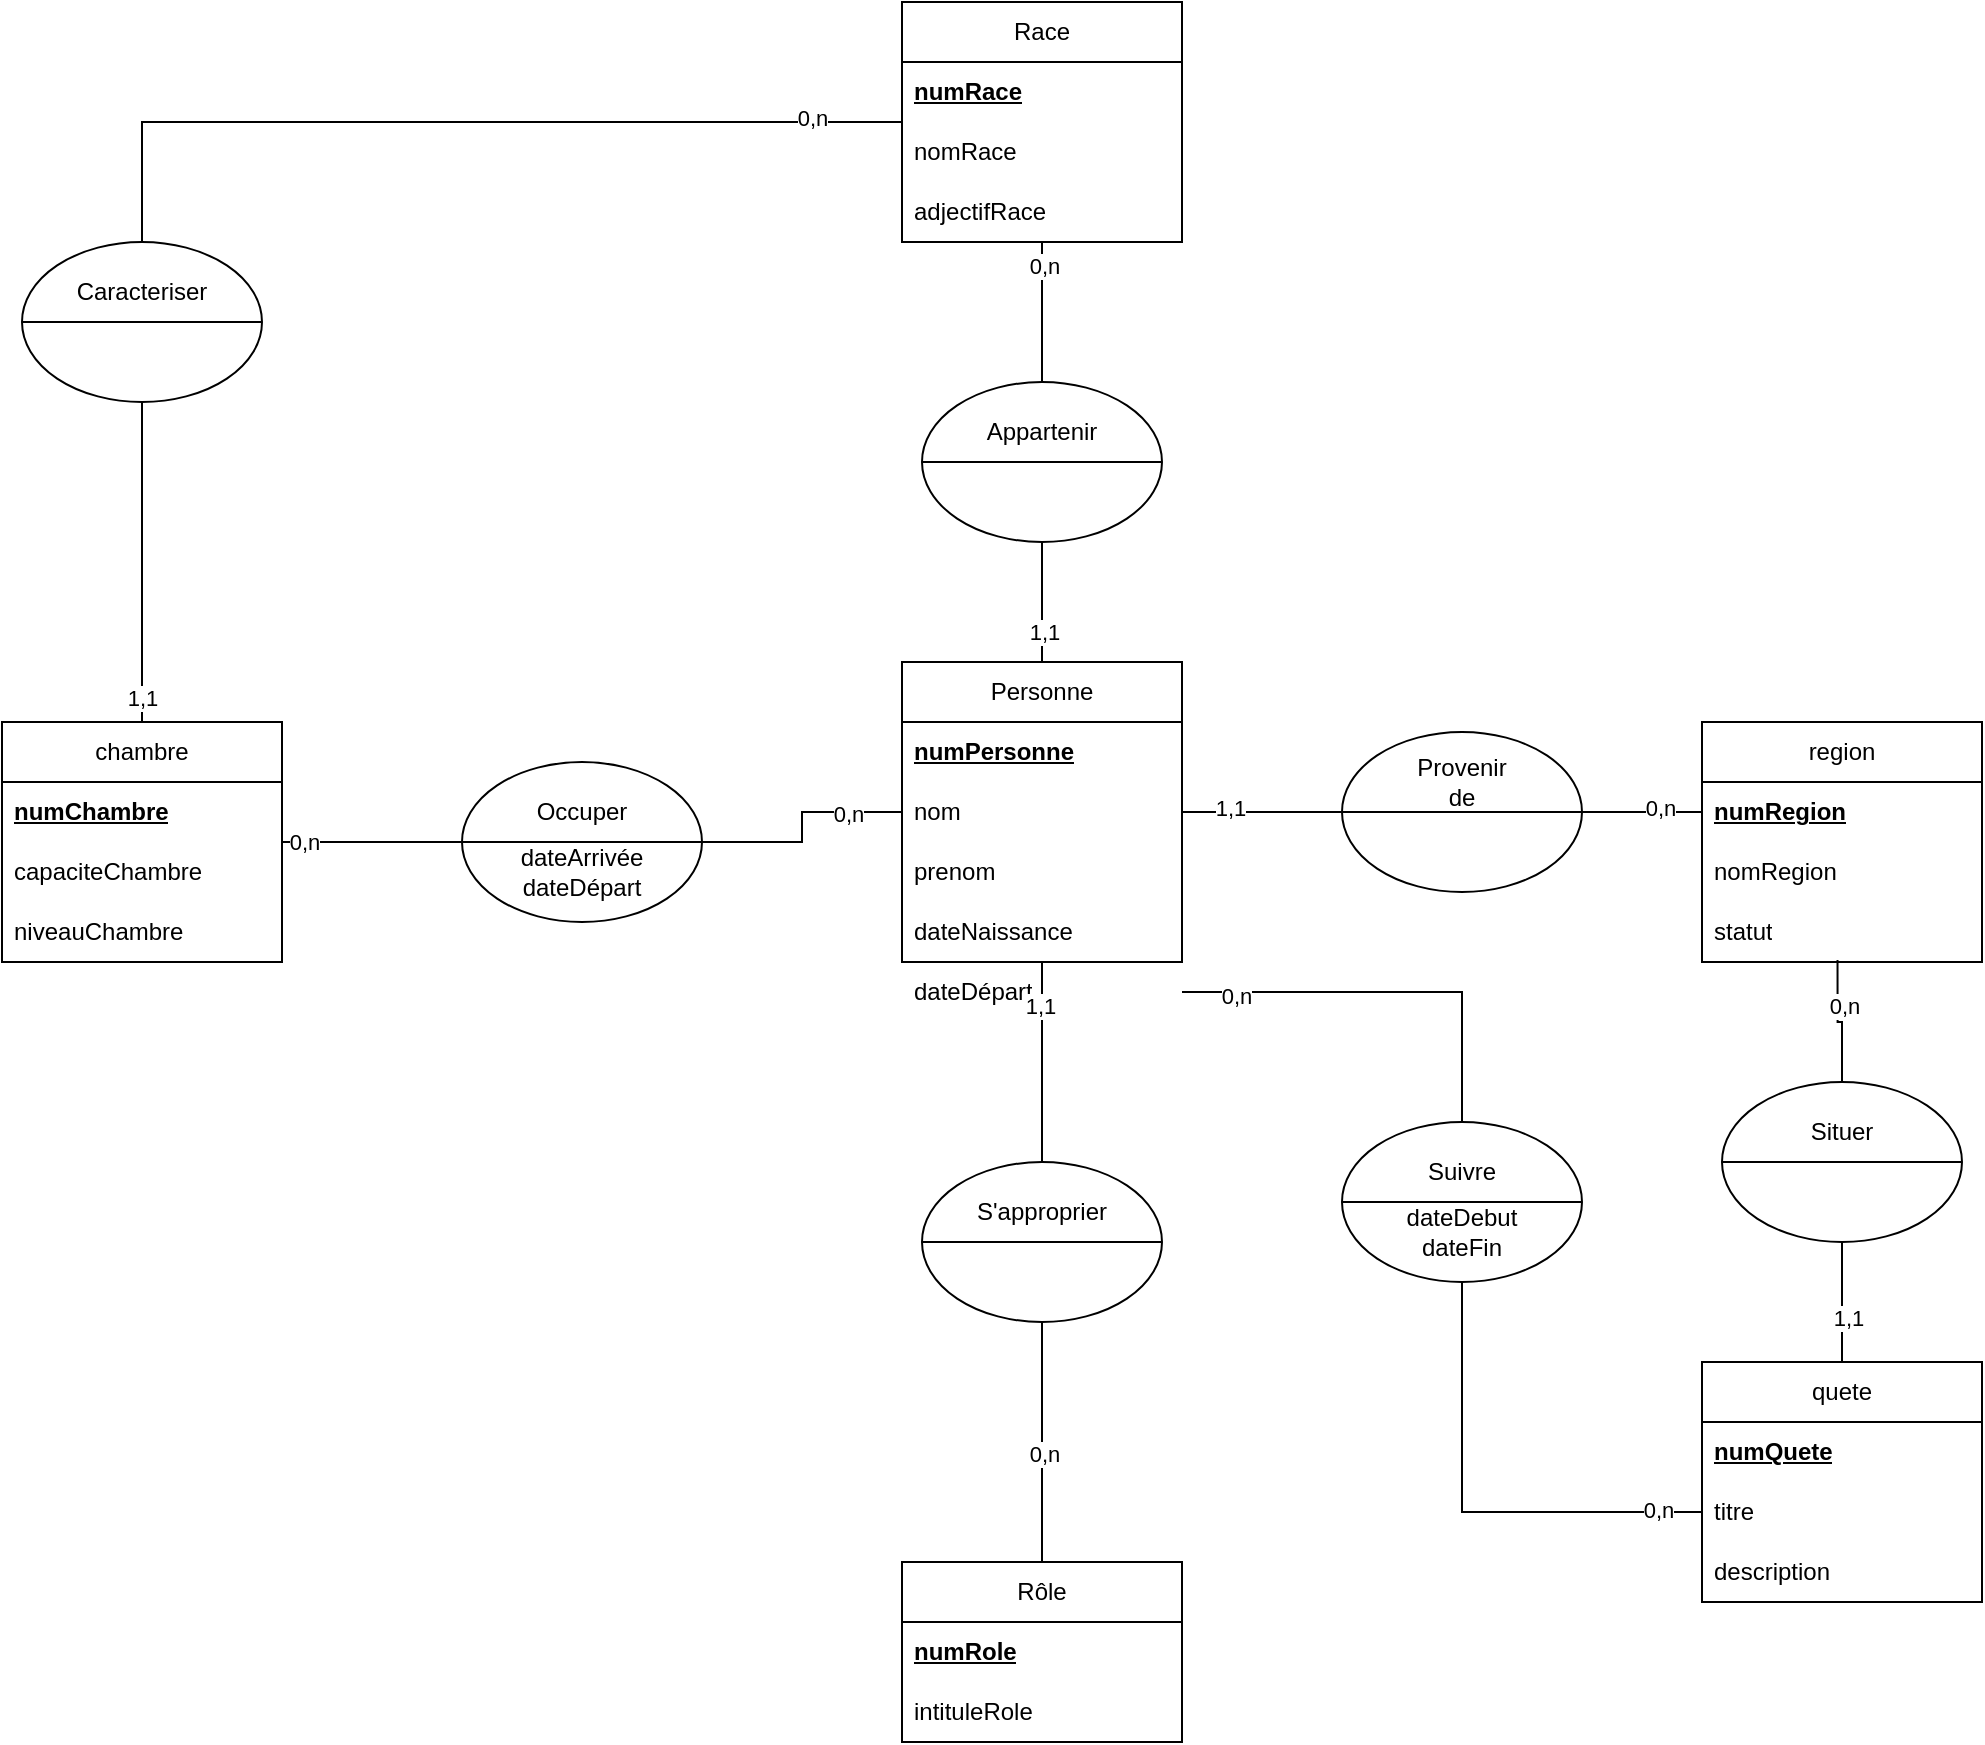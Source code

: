 <mxfile version="26.1.0" pages="3">
  <diagram name="mcd" id="wNU0qZE0bE9ik8-UCqLg">
    <mxGraphModel grid="1" page="1" gridSize="10" guides="1" tooltips="1" connect="1" arrows="1" fold="1" pageScale="1" pageWidth="827" pageHeight="1169" math="0" shadow="0">
      <root>
        <mxCell id="0" />
        <mxCell id="1" parent="0" />
        <mxCell id="hkcijSplub_JhFwVp_Vs-40" style="edgeStyle=orthogonalEdgeStyle;rounded=0;orthogonalLoop=1;jettySize=auto;html=1;entryX=0.5;entryY=1;entryDx=0;entryDy=0;endArrow=none;startFill=0;" edge="1" parent="1" source="EHzEprJOdTHraJfC3XaI-2" target="hkcijSplub_JhFwVp_Vs-35">
          <mxGeometry relative="1" as="geometry" />
        </mxCell>
        <mxCell id="hkcijSplub_JhFwVp_Vs-42" value="1,1" style="edgeLabel;html=1;align=center;verticalAlign=middle;resizable=0;points=[];" vertex="1" connectable="0" parent="hkcijSplub_JhFwVp_Vs-40">
          <mxGeometry x="-0.497" y="-1" relative="1" as="geometry">
            <mxPoint as="offset" />
          </mxGeometry>
        </mxCell>
        <mxCell id="EHzEprJOdTHraJfC3XaI-2" value="Personne" style="swimlane;fontStyle=0;childLayout=stackLayout;horizontal=1;startSize=30;horizontalStack=0;resizeParent=1;resizeParentMax=0;resizeLast=0;collapsible=1;marginBottom=0;whiteSpace=wrap;html=1;" vertex="1" parent="1">
          <mxGeometry x="160" y="250" width="140" height="150" as="geometry" />
        </mxCell>
        <mxCell id="EHzEprJOdTHraJfC3XaI-4" value="&lt;b&gt;&lt;u&gt;numPersonne&lt;/u&gt;&lt;/b&gt;" style="text;strokeColor=none;fillColor=none;align=left;verticalAlign=middle;spacingLeft=4;spacingRight=4;overflow=hidden;points=[[0,0.5],[1,0.5]];portConstraint=eastwest;rotatable=0;whiteSpace=wrap;html=1;" vertex="1" parent="EHzEprJOdTHraJfC3XaI-2">
          <mxGeometry y="30" width="140" height="30" as="geometry" />
        </mxCell>
        <mxCell id="EHzEprJOdTHraJfC3XaI-3" value="nom" style="text;strokeColor=none;fillColor=none;align=left;verticalAlign=middle;spacingLeft=4;spacingRight=4;overflow=hidden;points=[[0,0.5],[1,0.5]];portConstraint=eastwest;rotatable=0;whiteSpace=wrap;html=1;" vertex="1" parent="EHzEprJOdTHraJfC3XaI-2">
          <mxGeometry y="60" width="140" height="30" as="geometry" />
        </mxCell>
        <mxCell id="hkcijSplub_JhFwVp_Vs-2" value="prenom" style="text;strokeColor=none;fillColor=none;align=left;verticalAlign=middle;spacingLeft=4;spacingRight=4;overflow=hidden;points=[[0,0.5],[1,0.5]];portConstraint=eastwest;rotatable=0;whiteSpace=wrap;html=1;" vertex="1" parent="EHzEprJOdTHraJfC3XaI-2">
          <mxGeometry y="90" width="140" height="30" as="geometry" />
        </mxCell>
        <mxCell id="hkcijSplub_JhFwVp_Vs-4" value="dateNaissance" style="text;strokeColor=none;fillColor=none;align=left;verticalAlign=middle;spacingLeft=4;spacingRight=4;overflow=hidden;points=[[0,0.5],[1,0.5]];portConstraint=eastwest;rotatable=0;whiteSpace=wrap;html=1;" vertex="1" parent="EHzEprJOdTHraJfC3XaI-2">
          <mxGeometry y="120" width="140" height="30" as="geometry" />
        </mxCell>
        <mxCell id="hkcijSplub_JhFwVp_Vs-3" value="dateDépart" style="text;strokeColor=none;fillColor=none;align=left;verticalAlign=middle;spacingLeft=4;spacingRight=4;overflow=hidden;points=[[0,0.5],[1,0.5]];portConstraint=eastwest;rotatable=0;whiteSpace=wrap;html=1;" vertex="1" parent="EHzEprJOdTHraJfC3XaI-2">
          <mxGeometry y="150" width="140" height="30" as="geometry" />
        </mxCell>
        <mxCell id="EHzEprJOdTHraJfC3XaI-7" value="chambre" style="swimlane;fontStyle=0;childLayout=stackLayout;horizontal=1;startSize=30;horizontalStack=0;resizeParent=1;resizeParentMax=0;resizeLast=0;collapsible=1;marginBottom=0;whiteSpace=wrap;html=1;" vertex="1" parent="1">
          <mxGeometry x="-290" y="280" width="140" height="120" as="geometry" />
        </mxCell>
        <mxCell id="EHzEprJOdTHraJfC3XaI-8" value="&lt;u&gt;&lt;b&gt;numChambre&lt;/b&gt;&lt;/u&gt;" style="text;strokeColor=none;fillColor=none;align=left;verticalAlign=middle;spacingLeft=4;spacingRight=4;overflow=hidden;points=[[0,0.5],[1,0.5]];portConstraint=eastwest;rotatable=0;whiteSpace=wrap;html=1;" vertex="1" parent="EHzEprJOdTHraJfC3XaI-7">
          <mxGeometry y="30" width="140" height="30" as="geometry" />
        </mxCell>
        <mxCell id="EHzEprJOdTHraJfC3XaI-10" value="capaciteChambre" style="text;strokeColor=none;fillColor=none;align=left;verticalAlign=middle;spacingLeft=4;spacingRight=4;overflow=hidden;points=[[0,0.5],[1,0.5]];portConstraint=eastwest;rotatable=0;whiteSpace=wrap;html=1;fontStyle=0" vertex="1" parent="EHzEprJOdTHraJfC3XaI-7">
          <mxGeometry y="60" width="140" height="30" as="geometry" />
        </mxCell>
        <mxCell id="hkcijSplub_JhFwVp_Vs-20" value="niveauChambre" style="text;strokeColor=none;fillColor=none;align=left;verticalAlign=middle;spacingLeft=4;spacingRight=4;overflow=hidden;points=[[0,0.5],[1,0.5]];portConstraint=eastwest;rotatable=0;whiteSpace=wrap;html=1;fontStyle=0" vertex="1" parent="EHzEprJOdTHraJfC3XaI-7">
          <mxGeometry y="90" width="140" height="30" as="geometry" />
        </mxCell>
        <mxCell id="EHzEprJOdTHraJfC3XaI-49" style="edgeStyle=orthogonalEdgeStyle;rounded=0;orthogonalLoop=1;jettySize=auto;html=1;entryX=0.5;entryY=1;entryDx=0;entryDy=0;endArrow=none;startFill=0;" edge="1" parent="1" source="EHzEprJOdTHraJfC3XaI-11" target="EHzEprJOdTHraJfC3XaI-46">
          <mxGeometry relative="1" as="geometry" />
        </mxCell>
        <mxCell id="EHzEprJOdTHraJfC3XaI-53" value="1,1" style="edgeLabel;html=1;align=center;verticalAlign=middle;resizable=0;points=[];" connectable="0" vertex="1" parent="EHzEprJOdTHraJfC3XaI-49">
          <mxGeometry x="-0.275" y="-3" relative="1" as="geometry">
            <mxPoint as="offset" />
          </mxGeometry>
        </mxCell>
        <mxCell id="EHzEprJOdTHraJfC3XaI-11" value="quete" style="swimlane;fontStyle=0;childLayout=stackLayout;horizontal=1;startSize=30;horizontalStack=0;resizeParent=1;resizeParentMax=0;resizeLast=0;collapsible=1;marginBottom=0;whiteSpace=wrap;html=1;" vertex="1" parent="1">
          <mxGeometry x="560" y="600" width="140" height="120" as="geometry" />
        </mxCell>
        <mxCell id="EHzEprJOdTHraJfC3XaI-12" value="&lt;b&gt;&lt;u&gt;numQuete&lt;/u&gt;&lt;/b&gt;" style="text;strokeColor=none;fillColor=none;align=left;verticalAlign=middle;spacingLeft=4;spacingRight=4;overflow=hidden;points=[[0,0.5],[1,0.5]];portConstraint=eastwest;rotatable=0;whiteSpace=wrap;html=1;" vertex="1" parent="EHzEprJOdTHraJfC3XaI-11">
          <mxGeometry y="30" width="140" height="30" as="geometry" />
        </mxCell>
        <mxCell id="hkcijSplub_JhFwVp_Vs-22" value="titre" style="text;strokeColor=none;fillColor=none;align=left;verticalAlign=middle;spacingLeft=4;spacingRight=4;overflow=hidden;points=[[0,0.5],[1,0.5]];portConstraint=eastwest;rotatable=0;whiteSpace=wrap;html=1;" vertex="1" parent="EHzEprJOdTHraJfC3XaI-11">
          <mxGeometry y="60" width="140" height="30" as="geometry" />
        </mxCell>
        <mxCell id="EHzEprJOdTHraJfC3XaI-13" value="description" style="text;strokeColor=none;fillColor=none;align=left;verticalAlign=middle;spacingLeft=4;spacingRight=4;overflow=hidden;points=[[0,0.5],[1,0.5]];portConstraint=eastwest;rotatable=0;whiteSpace=wrap;html=1;" vertex="1" parent="EHzEprJOdTHraJfC3XaI-11">
          <mxGeometry y="90" width="140" height="30" as="geometry" />
        </mxCell>
        <mxCell id="EHzEprJOdTHraJfC3XaI-15" value="region" style="swimlane;fontStyle=0;childLayout=stackLayout;horizontal=1;startSize=30;horizontalStack=0;resizeParent=1;resizeParentMax=0;resizeLast=0;collapsible=1;marginBottom=0;whiteSpace=wrap;html=1;" vertex="1" parent="1">
          <mxGeometry x="560" y="280" width="140" height="120" as="geometry" />
        </mxCell>
        <mxCell id="EHzEprJOdTHraJfC3XaI-16" value="numRegion" style="text;strokeColor=none;fillColor=none;align=left;verticalAlign=middle;spacingLeft=4;spacingRight=4;overflow=hidden;points=[[0,0.5],[1,0.5]];portConstraint=eastwest;rotatable=0;whiteSpace=wrap;html=1;fontStyle=5" vertex="1" parent="EHzEprJOdTHraJfC3XaI-15">
          <mxGeometry y="30" width="140" height="30" as="geometry" />
        </mxCell>
        <mxCell id="EHzEprJOdTHraJfC3XaI-17" value="nomRegion" style="text;strokeColor=none;fillColor=none;align=left;verticalAlign=middle;spacingLeft=4;spacingRight=4;overflow=hidden;points=[[0,0.5],[1,0.5]];portConstraint=eastwest;rotatable=0;whiteSpace=wrap;html=1;" vertex="1" parent="EHzEprJOdTHraJfC3XaI-15">
          <mxGeometry y="60" width="140" height="30" as="geometry" />
        </mxCell>
        <mxCell id="hkcijSplub_JhFwVp_Vs-23" value="statut" style="text;strokeColor=none;fillColor=none;align=left;verticalAlign=middle;spacingLeft=4;spacingRight=4;overflow=hidden;points=[[0,0.5],[1,0.5]];portConstraint=eastwest;rotatable=0;whiteSpace=wrap;html=1;" vertex="1" parent="EHzEprJOdTHraJfC3XaI-15">
          <mxGeometry y="90" width="140" height="30" as="geometry" />
        </mxCell>
        <mxCell id="EHzEprJOdTHraJfC3XaI-21" value="Race" style="swimlane;fontStyle=0;childLayout=stackLayout;horizontal=1;startSize=30;horizontalStack=0;resizeParent=1;resizeParentMax=0;resizeLast=0;collapsible=1;marginBottom=0;whiteSpace=wrap;html=1;" vertex="1" parent="1">
          <mxGeometry x="160" y="-80" width="140" height="120" as="geometry" />
        </mxCell>
        <mxCell id="EHzEprJOdTHraJfC3XaI-22" value="&lt;b&gt;&lt;u&gt;numRace&lt;/u&gt;&lt;/b&gt;" style="text;strokeColor=none;fillColor=none;align=left;verticalAlign=middle;spacingLeft=4;spacingRight=4;overflow=hidden;points=[[0,0.5],[1,0.5]];portConstraint=eastwest;rotatable=0;whiteSpace=wrap;html=1;" vertex="1" parent="EHzEprJOdTHraJfC3XaI-21">
          <mxGeometry y="30" width="140" height="30" as="geometry" />
        </mxCell>
        <mxCell id="EHzEprJOdTHraJfC3XaI-23" value="&lt;div&gt;nomRace&lt;/div&gt;" style="text;strokeColor=none;fillColor=none;align=left;verticalAlign=middle;spacingLeft=4;spacingRight=4;overflow=hidden;points=[[0,0.5],[1,0.5]];portConstraint=eastwest;rotatable=0;whiteSpace=wrap;html=1;" vertex="1" parent="EHzEprJOdTHraJfC3XaI-21">
          <mxGeometry y="60" width="140" height="30" as="geometry" />
        </mxCell>
        <mxCell id="hkcijSplub_JhFwVp_Vs-24" value="&lt;div&gt;adjectifRace&lt;/div&gt;" style="text;strokeColor=none;fillColor=none;align=left;verticalAlign=middle;spacingLeft=4;spacingRight=4;overflow=hidden;points=[[0,0.5],[1,0.5]];portConstraint=eastwest;rotatable=0;whiteSpace=wrap;html=1;" vertex="1" parent="EHzEprJOdTHraJfC3XaI-21">
          <mxGeometry y="90" width="140" height="30" as="geometry" />
        </mxCell>
        <mxCell id="EHzEprJOdTHraJfC3XaI-32" style="edgeStyle=orthogonalEdgeStyle;rounded=0;orthogonalLoop=1;jettySize=auto;html=1;entryX=0.5;entryY=1;entryDx=0;entryDy=0;endArrow=none;startFill=0;" edge="1" parent="1" source="hkcijSplub_JhFwVp_Vs-16" target="hkcijSplub_JhFwVp_Vs-26">
          <mxGeometry relative="1" as="geometry">
            <mxPoint x="220" y="584" as="targetPoint" />
          </mxGeometry>
        </mxCell>
        <mxCell id="EHzEprJOdTHraJfC3XaI-34" value="0,n" style="edgeLabel;html=1;align=center;verticalAlign=middle;resizable=0;points=[];" connectable="0" vertex="1" parent="EHzEprJOdTHraJfC3XaI-32">
          <mxGeometry x="-0.09" y="-1" relative="1" as="geometry">
            <mxPoint as="offset" />
          </mxGeometry>
        </mxCell>
        <mxCell id="hkcijSplub_JhFwVp_Vs-16" value="Rôle" style="swimlane;fontStyle=0;childLayout=stackLayout;horizontal=1;startSize=30;horizontalStack=0;resizeParent=1;resizeParentMax=0;resizeLast=0;collapsible=1;marginBottom=0;whiteSpace=wrap;html=1;" vertex="1" parent="1">
          <mxGeometry x="160" y="700" width="140" height="90" as="geometry" />
        </mxCell>
        <mxCell id="hkcijSplub_JhFwVp_Vs-17" value="&lt;b&gt;&lt;u&gt;numRole&lt;/u&gt;&lt;/b&gt;" style="text;strokeColor=none;fillColor=none;align=left;verticalAlign=middle;spacingLeft=4;spacingRight=4;overflow=hidden;points=[[0,0.5],[1,0.5]];portConstraint=eastwest;rotatable=0;whiteSpace=wrap;html=1;" vertex="1" parent="hkcijSplub_JhFwVp_Vs-16">
          <mxGeometry y="30" width="140" height="30" as="geometry" />
        </mxCell>
        <mxCell id="hkcijSplub_JhFwVp_Vs-18" value="intituleRole" style="text;strokeColor=none;fillColor=none;align=left;verticalAlign=middle;spacingLeft=4;spacingRight=4;overflow=hidden;points=[[0,0.5],[1,0.5]];portConstraint=eastwest;rotatable=0;whiteSpace=wrap;html=1;" vertex="1" parent="hkcijSplub_JhFwVp_Vs-16">
          <mxGeometry y="60" width="140" height="30" as="geometry" />
        </mxCell>
        <mxCell id="hkcijSplub_JhFwVp_Vs-30" value="" style="group" vertex="1" connectable="0" parent="1">
          <mxGeometry x="170" y="500" width="120" height="80" as="geometry" />
        </mxCell>
        <mxCell id="hkcijSplub_JhFwVp_Vs-26" value="" style="ellipse;whiteSpace=wrap;html=1;" vertex="1" parent="hkcijSplub_JhFwVp_Vs-30">
          <mxGeometry width="120" height="80" as="geometry" />
        </mxCell>
        <mxCell id="hkcijSplub_JhFwVp_Vs-27" value="" style="endArrow=none;html=1;rounded=0;exitX=0;exitY=0.5;exitDx=0;exitDy=0;entryX=1;entryY=0.5;entryDx=0;entryDy=0;" edge="1" parent="hkcijSplub_JhFwVp_Vs-30" source="hkcijSplub_JhFwVp_Vs-26" target="hkcijSplub_JhFwVp_Vs-26">
          <mxGeometry width="50" height="50" relative="1" as="geometry">
            <mxPoint x="110" y="150" as="sourcePoint" />
            <mxPoint x="160" y="100" as="targetPoint" />
          </mxGeometry>
        </mxCell>
        <mxCell id="hkcijSplub_JhFwVp_Vs-28" value="S&#39;approprier" style="text;html=1;align=center;verticalAlign=middle;whiteSpace=wrap;rounded=0;" vertex="1" parent="hkcijSplub_JhFwVp_Vs-30">
          <mxGeometry x="30" y="10" width="60" height="30" as="geometry" />
        </mxCell>
        <mxCell id="EHzEprJOdTHraJfC3XaI-35" value="" style="group" connectable="0" vertex="1" parent="1">
          <mxGeometry x="380" y="285" width="120" height="80" as="geometry" />
        </mxCell>
        <mxCell id="EHzEprJOdTHraJfC3XaI-36" value="" style="ellipse;whiteSpace=wrap;html=1;" vertex="1" parent="EHzEprJOdTHraJfC3XaI-35">
          <mxGeometry width="120" height="80" as="geometry" />
        </mxCell>
        <mxCell id="EHzEprJOdTHraJfC3XaI-37" value="" style="endArrow=none;html=1;rounded=0;exitX=0;exitY=0.5;exitDx=0;exitDy=0;entryX=1;entryY=0.5;entryDx=0;entryDy=0;" edge="1" parent="EHzEprJOdTHraJfC3XaI-35" source="EHzEprJOdTHraJfC3XaI-36" target="EHzEprJOdTHraJfC3XaI-36">
          <mxGeometry width="50" height="50" relative="1" as="geometry">
            <mxPoint x="110" y="150" as="sourcePoint" />
            <mxPoint x="160" y="100" as="targetPoint" />
          </mxGeometry>
        </mxCell>
        <mxCell id="EHzEprJOdTHraJfC3XaI-38" value="Provenir de" style="text;html=1;align=center;verticalAlign=middle;whiteSpace=wrap;rounded=0;" vertex="1" parent="EHzEprJOdTHraJfC3XaI-35">
          <mxGeometry x="30" y="10" width="60" height="30" as="geometry" />
        </mxCell>
        <mxCell id="EHzEprJOdTHraJfC3XaI-40" style="edgeStyle=orthogonalEdgeStyle;rounded=0;orthogonalLoop=1;jettySize=auto;html=1;endArrow=none;startFill=0;" edge="1" parent="1" source="EHzEprJOdTHraJfC3XaI-36" target="EHzEprJOdTHraJfC3XaI-2">
          <mxGeometry relative="1" as="geometry" />
        </mxCell>
        <mxCell id="EHzEprJOdTHraJfC3XaI-43" value="1,1" style="edgeLabel;html=1;align=center;verticalAlign=middle;resizable=0;points=[];" connectable="0" vertex="1" parent="EHzEprJOdTHraJfC3XaI-40">
          <mxGeometry x="0.412" y="-2" relative="1" as="geometry">
            <mxPoint as="offset" />
          </mxGeometry>
        </mxCell>
        <mxCell id="hkcijSplub_JhFwVp_Vs-31" style="edgeStyle=orthogonalEdgeStyle;rounded=0;orthogonalLoop=1;jettySize=auto;html=1;exitX=0.5;exitY=0;exitDx=0;exitDy=0;endArrow=none;startFill=0;" edge="1" parent="1" source="hkcijSplub_JhFwVp_Vs-26" target="EHzEprJOdTHraJfC3XaI-2">
          <mxGeometry relative="1" as="geometry" />
        </mxCell>
        <mxCell id="hkcijSplub_JhFwVp_Vs-33" value="1,1" style="edgeLabel;html=1;align=center;verticalAlign=middle;resizable=0;points=[];" vertex="1" connectable="0" parent="hkcijSplub_JhFwVp_Vs-31">
          <mxGeometry x="0.571" y="1" relative="1" as="geometry">
            <mxPoint as="offset" />
          </mxGeometry>
        </mxCell>
        <mxCell id="EHzEprJOdTHraJfC3XaI-42" style="edgeStyle=orthogonalEdgeStyle;rounded=0;orthogonalLoop=1;jettySize=auto;html=1;endArrow=none;startFill=0;" edge="1" parent="1" source="EHzEprJOdTHraJfC3XaI-36" target="EHzEprJOdTHraJfC3XaI-16">
          <mxGeometry relative="1" as="geometry" />
        </mxCell>
        <mxCell id="EHzEprJOdTHraJfC3XaI-44" value="0,n" style="edgeLabel;html=1;align=center;verticalAlign=middle;resizable=0;points=[];" connectable="0" vertex="1" parent="EHzEprJOdTHraJfC3XaI-42">
          <mxGeometry x="0.3" y="2" relative="1" as="geometry">
            <mxPoint as="offset" />
          </mxGeometry>
        </mxCell>
        <mxCell id="EHzEprJOdTHraJfC3XaI-45" value="" style="group" connectable="0" vertex="1" parent="1">
          <mxGeometry x="570" y="460" width="120" height="80" as="geometry" />
        </mxCell>
        <mxCell id="EHzEprJOdTHraJfC3XaI-46" value="" style="ellipse;whiteSpace=wrap;html=1;" vertex="1" parent="EHzEprJOdTHraJfC3XaI-45">
          <mxGeometry width="120" height="80" as="geometry" />
        </mxCell>
        <mxCell id="EHzEprJOdTHraJfC3XaI-47" value="" style="endArrow=none;html=1;rounded=0;exitX=0;exitY=0.5;exitDx=0;exitDy=0;entryX=1;entryY=0.5;entryDx=0;entryDy=0;" edge="1" parent="EHzEprJOdTHraJfC3XaI-45" source="EHzEprJOdTHraJfC3XaI-46" target="EHzEprJOdTHraJfC3XaI-46">
          <mxGeometry width="50" height="50" relative="1" as="geometry">
            <mxPoint x="110" y="150" as="sourcePoint" />
            <mxPoint x="160" y="100" as="targetPoint" />
          </mxGeometry>
        </mxCell>
        <mxCell id="EHzEprJOdTHraJfC3XaI-48" value="Situer" style="text;html=1;align=center;verticalAlign=middle;whiteSpace=wrap;rounded=0;" vertex="1" parent="EHzEprJOdTHraJfC3XaI-45">
          <mxGeometry x="30" y="10" width="60" height="30" as="geometry" />
        </mxCell>
        <mxCell id="EHzEprJOdTHraJfC3XaI-50" style="edgeStyle=orthogonalEdgeStyle;rounded=0;orthogonalLoop=1;jettySize=auto;html=1;entryX=0.484;entryY=0.967;entryDx=0;entryDy=0;entryPerimeter=0;endArrow=none;startFill=0;" edge="1" parent="1" source="EHzEprJOdTHraJfC3XaI-46" target="hkcijSplub_JhFwVp_Vs-23">
          <mxGeometry relative="1" as="geometry" />
        </mxCell>
        <mxCell id="EHzEprJOdTHraJfC3XaI-51" value="0,n" style="edgeLabel;html=1;align=center;verticalAlign=middle;resizable=0;points=[];" connectable="0" vertex="1" parent="EHzEprJOdTHraJfC3XaI-50">
          <mxGeometry x="0.264" y="-3" relative="1" as="geometry">
            <mxPoint as="offset" />
          </mxGeometry>
        </mxCell>
        <mxCell id="hkcijSplub_JhFwVp_Vs-34" value="" style="group" vertex="1" connectable="0" parent="1">
          <mxGeometry x="170" y="110" width="120" height="80" as="geometry" />
        </mxCell>
        <mxCell id="hkcijSplub_JhFwVp_Vs-35" value="" style="ellipse;whiteSpace=wrap;html=1;" vertex="1" parent="hkcijSplub_JhFwVp_Vs-34">
          <mxGeometry width="120" height="80" as="geometry" />
        </mxCell>
        <mxCell id="hkcijSplub_JhFwVp_Vs-36" value="" style="endArrow=none;html=1;rounded=0;exitX=0;exitY=0.5;exitDx=0;exitDy=0;entryX=1;entryY=0.5;entryDx=0;entryDy=0;" edge="1" parent="hkcijSplub_JhFwVp_Vs-34" source="hkcijSplub_JhFwVp_Vs-35" target="hkcijSplub_JhFwVp_Vs-35">
          <mxGeometry width="50" height="50" relative="1" as="geometry">
            <mxPoint x="110" y="150" as="sourcePoint" />
            <mxPoint x="160" y="100" as="targetPoint" />
          </mxGeometry>
        </mxCell>
        <mxCell id="hkcijSplub_JhFwVp_Vs-37" value="Appartenir" style="text;html=1;align=center;verticalAlign=middle;whiteSpace=wrap;rounded=0;" vertex="1" parent="hkcijSplub_JhFwVp_Vs-34">
          <mxGeometry x="30" y="10" width="60" height="30" as="geometry" />
        </mxCell>
        <mxCell id="hkcijSplub_JhFwVp_Vs-41" style="edgeStyle=orthogonalEdgeStyle;rounded=0;orthogonalLoop=1;jettySize=auto;html=1;exitX=0.5;exitY=0;exitDx=0;exitDy=0;endArrow=none;startFill=0;" edge="1" parent="1" source="hkcijSplub_JhFwVp_Vs-35" target="EHzEprJOdTHraJfC3XaI-21">
          <mxGeometry relative="1" as="geometry" />
        </mxCell>
        <mxCell id="hkcijSplub_JhFwVp_Vs-43" value="0,n" style="edgeLabel;html=1;align=center;verticalAlign=middle;resizable=0;points=[];" vertex="1" connectable="0" parent="hkcijSplub_JhFwVp_Vs-41">
          <mxGeometry x="0.65" y="-1" relative="1" as="geometry">
            <mxPoint as="offset" />
          </mxGeometry>
        </mxCell>
        <mxCell id="hkcijSplub_JhFwVp_Vs-44" value="" style="group" vertex="1" connectable="0" parent="1">
          <mxGeometry x="-60" y="300" width="120" height="80" as="geometry" />
        </mxCell>
        <mxCell id="hkcijSplub_JhFwVp_Vs-45" value="" style="ellipse;whiteSpace=wrap;html=1;" vertex="1" parent="hkcijSplub_JhFwVp_Vs-44">
          <mxGeometry width="120" height="80" as="geometry" />
        </mxCell>
        <mxCell id="hkcijSplub_JhFwVp_Vs-46" value="" style="endArrow=none;html=1;rounded=0;exitX=0;exitY=0.5;exitDx=0;exitDy=0;entryX=1;entryY=0.5;entryDx=0;entryDy=0;" edge="1" parent="hkcijSplub_JhFwVp_Vs-44" source="hkcijSplub_JhFwVp_Vs-45" target="hkcijSplub_JhFwVp_Vs-45">
          <mxGeometry width="50" height="50" relative="1" as="geometry">
            <mxPoint x="110" y="150" as="sourcePoint" />
            <mxPoint x="160" y="100" as="targetPoint" />
          </mxGeometry>
        </mxCell>
        <mxCell id="hkcijSplub_JhFwVp_Vs-47" value="Occuper" style="text;html=1;align=center;verticalAlign=middle;whiteSpace=wrap;rounded=0;" vertex="1" parent="hkcijSplub_JhFwVp_Vs-44">
          <mxGeometry x="30" y="10" width="60" height="30" as="geometry" />
        </mxCell>
        <mxCell id="hkcijSplub_JhFwVp_Vs-48" value="&lt;div&gt;dateArrivée&lt;/div&gt;&lt;div&gt;dateDépart&lt;/div&gt;" style="text;html=1;align=center;verticalAlign=middle;whiteSpace=wrap;rounded=0;" vertex="1" parent="hkcijSplub_JhFwVp_Vs-44">
          <mxGeometry x="30" y="40" width="60" height="30" as="geometry" />
        </mxCell>
        <mxCell id="hkcijSplub_JhFwVp_Vs-49" style="edgeStyle=orthogonalEdgeStyle;rounded=0;orthogonalLoop=1;jettySize=auto;html=1;exitX=1;exitY=0.5;exitDx=0;exitDy=0;endArrow=none;startFill=0;" edge="1" parent="1" source="hkcijSplub_JhFwVp_Vs-45" target="EHzEprJOdTHraJfC3XaI-2">
          <mxGeometry relative="1" as="geometry" />
        </mxCell>
        <mxCell id="hkcijSplub_JhFwVp_Vs-51" value="0,n" style="edgeLabel;html=1;align=center;verticalAlign=middle;resizable=0;points=[];" vertex="1" connectable="0" parent="hkcijSplub_JhFwVp_Vs-49">
          <mxGeometry x="0.529" y="-1" relative="1" as="geometry">
            <mxPoint as="offset" />
          </mxGeometry>
        </mxCell>
        <mxCell id="hkcijSplub_JhFwVp_Vs-50" style="edgeStyle=orthogonalEdgeStyle;rounded=0;orthogonalLoop=1;jettySize=auto;html=1;exitX=0;exitY=0.5;exitDx=0;exitDy=0;endArrow=none;startFill=0;" edge="1" parent="1" source="hkcijSplub_JhFwVp_Vs-45" target="EHzEprJOdTHraJfC3XaI-7">
          <mxGeometry relative="1" as="geometry" />
        </mxCell>
        <mxCell id="hkcijSplub_JhFwVp_Vs-52" value="0,n" style="edgeLabel;html=1;align=center;verticalAlign=middle;resizable=0;points=[];" vertex="1" connectable="0" parent="hkcijSplub_JhFwVp_Vs-50">
          <mxGeometry x="0.758" relative="1" as="geometry">
            <mxPoint as="offset" />
          </mxGeometry>
        </mxCell>
        <mxCell id="EHzEprJOdTHraJfC3XaI-60" value="" style="group" connectable="0" vertex="1" parent="1">
          <mxGeometry x="380" y="480" width="120" height="80" as="geometry" />
        </mxCell>
        <mxCell id="hkcijSplub_JhFwVp_Vs-66" value="" style="group" vertex="1" connectable="0" parent="EHzEprJOdTHraJfC3XaI-60">
          <mxGeometry width="120" height="80" as="geometry" />
        </mxCell>
        <mxCell id="EHzEprJOdTHraJfC3XaI-61" value="" style="ellipse;whiteSpace=wrap;html=1;" vertex="1" parent="hkcijSplub_JhFwVp_Vs-66">
          <mxGeometry width="120" height="80" as="geometry" />
        </mxCell>
        <mxCell id="EHzEprJOdTHraJfC3XaI-62" value="" style="endArrow=none;html=1;rounded=0;exitX=0;exitY=0.5;exitDx=0;exitDy=0;entryX=1;entryY=0.5;entryDx=0;entryDy=0;" edge="1" parent="hkcijSplub_JhFwVp_Vs-66" source="EHzEprJOdTHraJfC3XaI-61" target="EHzEprJOdTHraJfC3XaI-61">
          <mxGeometry width="50" height="50" relative="1" as="geometry">
            <mxPoint x="110" y="150" as="sourcePoint" />
            <mxPoint x="160" y="100" as="targetPoint" />
          </mxGeometry>
        </mxCell>
        <mxCell id="EHzEprJOdTHraJfC3XaI-63" value="Suivre" style="text;html=1;align=center;verticalAlign=middle;whiteSpace=wrap;rounded=0;" vertex="1" parent="hkcijSplub_JhFwVp_Vs-66">
          <mxGeometry x="30" y="10" width="60" height="30" as="geometry" />
        </mxCell>
        <mxCell id="hkcijSplub_JhFwVp_Vs-63" value="&lt;div&gt;dateDebut&lt;/div&gt;&lt;div&gt;dateFin&lt;/div&gt;" style="text;html=1;align=center;verticalAlign=middle;whiteSpace=wrap;rounded=0;" vertex="1" parent="hkcijSplub_JhFwVp_Vs-66">
          <mxGeometry x="30" y="40" width="60" height="30" as="geometry" />
        </mxCell>
        <mxCell id="EHzEprJOdTHraJfC3XaI-64" style="edgeStyle=orthogonalEdgeStyle;rounded=0;orthogonalLoop=1;jettySize=auto;html=1;endArrow=none;startFill=0;" edge="1" parent="1" source="EHzEprJOdTHraJfC3XaI-61" target="hkcijSplub_JhFwVp_Vs-22">
          <mxGeometry relative="1" as="geometry" />
        </mxCell>
        <mxCell id="EHzEprJOdTHraJfC3XaI-67" value="0,n" style="edgeLabel;html=1;align=center;verticalAlign=middle;resizable=0;points=[];" connectable="0" vertex="1" parent="EHzEprJOdTHraJfC3XaI-64">
          <mxGeometry x="0.808" y="1" relative="1" as="geometry">
            <mxPoint as="offset" />
          </mxGeometry>
        </mxCell>
        <mxCell id="EHzEprJOdTHraJfC3XaI-65" style="edgeStyle=orthogonalEdgeStyle;rounded=0;orthogonalLoop=1;jettySize=auto;html=1;endArrow=none;startFill=0;exitX=0.5;exitY=0;exitDx=0;exitDy=0;" edge="1" parent="1" source="EHzEprJOdTHraJfC3XaI-61" target="hkcijSplub_JhFwVp_Vs-3">
          <mxGeometry relative="1" as="geometry">
            <mxPoint x="430" y="470" as="sourcePoint" />
          </mxGeometry>
        </mxCell>
        <mxCell id="EHzEprJOdTHraJfC3XaI-66" value="0,n" style="edgeLabel;html=1;align=center;verticalAlign=middle;resizable=0;points=[];" connectable="0" vertex="1" parent="EHzEprJOdTHraJfC3XaI-65">
          <mxGeometry x="0.738" y="2" relative="1" as="geometry">
            <mxPoint as="offset" />
          </mxGeometry>
        </mxCell>
        <mxCell id="EHzEprJOdTHraJfC3XaI-68" value="" style="group" connectable="0" vertex="1" parent="1">
          <mxGeometry x="-280" y="40" width="120" height="80" as="geometry" />
        </mxCell>
        <mxCell id="EHzEprJOdTHraJfC3XaI-69" value="" style="ellipse;whiteSpace=wrap;html=1;" vertex="1" parent="EHzEprJOdTHraJfC3XaI-68">
          <mxGeometry width="120" height="80" as="geometry" />
        </mxCell>
        <mxCell id="EHzEprJOdTHraJfC3XaI-70" value="" style="endArrow=none;html=1;rounded=0;exitX=0;exitY=0.5;exitDx=0;exitDy=0;entryX=1;entryY=0.5;entryDx=0;entryDy=0;" edge="1" parent="EHzEprJOdTHraJfC3XaI-68" source="EHzEprJOdTHraJfC3XaI-69" target="EHzEprJOdTHraJfC3XaI-69">
          <mxGeometry width="50" height="50" relative="1" as="geometry">
            <mxPoint x="110" y="150" as="sourcePoint" />
            <mxPoint x="160" y="100" as="targetPoint" />
          </mxGeometry>
        </mxCell>
        <mxCell id="EHzEprJOdTHraJfC3XaI-71" value="Caracteriser" style="text;html=1;align=center;verticalAlign=middle;whiteSpace=wrap;rounded=0;" vertex="1" parent="EHzEprJOdTHraJfC3XaI-68">
          <mxGeometry x="30" y="10" width="60" height="30" as="geometry" />
        </mxCell>
        <mxCell id="hkcijSplub_JhFwVp_Vs-60" style="edgeStyle=orthogonalEdgeStyle;rounded=0;orthogonalLoop=1;jettySize=auto;html=1;exitX=0.5;exitY=0;exitDx=0;exitDy=0;endArrow=none;startFill=0;" edge="1" parent="1" source="EHzEprJOdTHraJfC3XaI-69" target="EHzEprJOdTHraJfC3XaI-21">
          <mxGeometry relative="1" as="geometry" />
        </mxCell>
        <mxCell id="EHzEprJOdTHraJfC3XaI-75" value="0,n" style="edgeLabel;html=1;align=center;verticalAlign=middle;resizable=0;points=[];" connectable="0" vertex="1" parent="hkcijSplub_JhFwVp_Vs-60">
          <mxGeometry x="0.796" y="2" relative="1" as="geometry">
            <mxPoint as="offset" />
          </mxGeometry>
        </mxCell>
        <mxCell id="hkcijSplub_JhFwVp_Vs-61" style="edgeStyle=orthogonalEdgeStyle;rounded=0;orthogonalLoop=1;jettySize=auto;html=1;exitX=0.5;exitY=1;exitDx=0;exitDy=0;endArrow=none;startFill=0;" edge="1" parent="1" source="EHzEprJOdTHraJfC3XaI-69" target="EHzEprJOdTHraJfC3XaI-7">
          <mxGeometry relative="1" as="geometry" />
        </mxCell>
        <mxCell id="hkcijSplub_JhFwVp_Vs-62" value="1,1" style="edgeLabel;html=1;align=center;verticalAlign=middle;resizable=0;points=[];" vertex="1" connectable="0" parent="hkcijSplub_JhFwVp_Vs-61">
          <mxGeometry x="0.841" relative="1" as="geometry">
            <mxPoint as="offset" />
          </mxGeometry>
        </mxCell>
      </root>
    </mxGraphModel>
  </diagram>
  <diagram id="uxZLniVYf9V9TJnQHHHH" name="mld">
    <mxGraphModel grid="1" page="1" gridSize="10" guides="1" tooltips="1" connect="1" arrows="1" fold="1" pageScale="1" pageWidth="827" pageHeight="1169" math="0" shadow="0">
      <root>
        <mxCell id="0" />
        <mxCell id="1" parent="0" />
        <mxCell id="fv5zjNhBzCsWB90d6ouc-15" value="Quetes" style="swimlane;fontStyle=0;childLayout=stackLayout;horizontal=1;startSize=30;horizontalStack=0;resizeParent=1;resizeParentMax=0;resizeLast=0;collapsible=1;marginBottom=0;whiteSpace=wrap;html=1;" vertex="1" parent="1">
          <mxGeometry x="550" y="180" width="140" height="150" as="geometry" />
        </mxCell>
        <mxCell id="fv5zjNhBzCsWB90d6ouc-16" value="&lt;div&gt;&lt;b&gt;&lt;u&gt;id&lt;/u&gt;&lt;/b&gt;&lt;/div&gt;" style="text;strokeColor=none;fillColor=none;align=left;verticalAlign=middle;spacingLeft=4;spacingRight=4;overflow=hidden;points=[[0,0.5],[1,0.5]];portConstraint=eastwest;rotatable=0;whiteSpace=wrap;html=1;" vertex="1" parent="fv5zjNhBzCsWB90d6ouc-15">
          <mxGeometry y="30" width="140" height="30" as="geometry" />
        </mxCell>
        <mxCell id="fv5zjNhBzCsWB90d6ouc-17" value="titre" style="text;strokeColor=none;fillColor=none;align=left;verticalAlign=middle;spacingLeft=4;spacingRight=4;overflow=hidden;points=[[0,0.5],[1,0.5]];portConstraint=eastwest;rotatable=0;whiteSpace=wrap;html=1;" vertex="1" parent="fv5zjNhBzCsWB90d6ouc-15">
          <mxGeometry y="60" width="140" height="30" as="geometry" />
        </mxCell>
        <mxCell id="fv5zjNhBzCsWB90d6ouc-18" value="description" style="text;strokeColor=none;fillColor=none;align=left;verticalAlign=middle;spacingLeft=4;spacingRight=4;overflow=hidden;points=[[0,0.5],[1,0.5]];portConstraint=eastwest;rotatable=0;whiteSpace=wrap;html=1;" vertex="1" parent="fv5zjNhBzCsWB90d6ouc-15">
          <mxGeometry y="90" width="140" height="30" as="geometry" />
        </mxCell>
        <mxCell id="Fw-ejDoOaQCPYOLgUnB3-12" value="&lt;span&gt;&lt;span&gt;#regionId&lt;/span&gt;&lt;/span&gt;" style="text;strokeColor=none;fillColor=none;align=left;verticalAlign=middle;spacingLeft=4;spacingRight=4;overflow=hidden;points=[[0,0.5],[1,0.5]];portConstraint=eastwest;rotatable=0;whiteSpace=wrap;html=1;fontStyle=0" vertex="1" parent="fv5zjNhBzCsWB90d6ouc-15">
          <mxGeometry y="120" width="140" height="30" as="geometry" />
        </mxCell>
        <mxCell id="fv5zjNhBzCsWB90d6ouc-19" value="Regions" style="swimlane;fontStyle=0;childLayout=stackLayout;horizontal=1;startSize=30;horizontalStack=0;resizeParent=1;resizeParentMax=0;resizeLast=0;collapsible=1;marginBottom=0;whiteSpace=wrap;html=1;" vertex="1" parent="1">
          <mxGeometry x="550" y="400" width="140" height="120" as="geometry" />
        </mxCell>
        <mxCell id="fv5zjNhBzCsWB90d6ouc-20" value="id" style="text;strokeColor=none;fillColor=none;align=left;verticalAlign=middle;spacingLeft=4;spacingRight=4;overflow=hidden;points=[[0,0.5],[1,0.5]];portConstraint=eastwest;rotatable=0;whiteSpace=wrap;html=1;fontStyle=5" vertex="1" parent="fv5zjNhBzCsWB90d6ouc-19">
          <mxGeometry y="30" width="140" height="30" as="geometry" />
        </mxCell>
        <mxCell id="fv5zjNhBzCsWB90d6ouc-21" value="nomRegion" style="text;strokeColor=none;fillColor=none;align=left;verticalAlign=middle;spacingLeft=4;spacingRight=4;overflow=hidden;points=[[0,0.5],[1,0.5]];portConstraint=eastwest;rotatable=0;whiteSpace=wrap;html=1;" vertex="1" parent="fv5zjNhBzCsWB90d6ouc-19">
          <mxGeometry y="60" width="140" height="30" as="geometry" />
        </mxCell>
        <mxCell id="fv5zjNhBzCsWB90d6ouc-22" value="statut" style="text;strokeColor=none;fillColor=none;align=left;verticalAlign=middle;spacingLeft=4;spacingRight=4;overflow=hidden;points=[[0,0.5],[1,0.5]];portConstraint=eastwest;rotatable=0;whiteSpace=wrap;html=1;" vertex="1" parent="fv5zjNhBzCsWB90d6ouc-19">
          <mxGeometry y="90" width="140" height="30" as="geometry" />
        </mxCell>
        <mxCell id="fv5zjNhBzCsWB90d6ouc-3" value="Personnes" style="swimlane;fontStyle=0;childLayout=stackLayout;horizontal=1;startSize=30;horizontalStack=0;resizeParent=1;resizeParentMax=0;resizeLast=0;collapsible=1;marginBottom=0;whiteSpace=wrap;html=1;" vertex="1" parent="1">
          <mxGeometry x="160" y="250" width="140" height="240" as="geometry" />
        </mxCell>
        <mxCell id="fv5zjNhBzCsWB90d6ouc-4" value="&lt;b&gt;&lt;u&gt;id&lt;/u&gt;&lt;/b&gt;" style="text;strokeColor=none;fillColor=none;align=left;verticalAlign=middle;spacingLeft=4;spacingRight=4;overflow=hidden;points=[[0,0.5],[1,0.5]];portConstraint=eastwest;rotatable=0;whiteSpace=wrap;html=1;" vertex="1" parent="fv5zjNhBzCsWB90d6ouc-3">
          <mxGeometry y="30" width="140" height="30" as="geometry" />
        </mxCell>
        <mxCell id="fv5zjNhBzCsWB90d6ouc-5" value="nom" style="text;strokeColor=none;fillColor=none;align=left;verticalAlign=middle;spacingLeft=4;spacingRight=4;overflow=hidden;points=[[0,0.5],[1,0.5]];portConstraint=eastwest;rotatable=0;whiteSpace=wrap;html=1;" vertex="1" parent="fv5zjNhBzCsWB90d6ouc-3">
          <mxGeometry y="60" width="140" height="30" as="geometry" />
        </mxCell>
        <mxCell id="fv5zjNhBzCsWB90d6ouc-6" value="prenom" style="text;strokeColor=none;fillColor=none;align=left;verticalAlign=middle;spacingLeft=4;spacingRight=4;overflow=hidden;points=[[0,0.5],[1,0.5]];portConstraint=eastwest;rotatable=0;whiteSpace=wrap;html=1;" vertex="1" parent="fv5zjNhBzCsWB90d6ouc-3">
          <mxGeometry y="90" width="140" height="30" as="geometry" />
        </mxCell>
        <mxCell id="fv5zjNhBzCsWB90d6ouc-7" value="dateNaissance" style="text;strokeColor=none;fillColor=none;align=left;verticalAlign=middle;spacingLeft=4;spacingRight=4;overflow=hidden;points=[[0,0.5],[1,0.5]];portConstraint=eastwest;rotatable=0;whiteSpace=wrap;html=1;" vertex="1" parent="fv5zjNhBzCsWB90d6ouc-3">
          <mxGeometry y="120" width="140" height="30" as="geometry" />
        </mxCell>
        <mxCell id="Fw-ejDoOaQCPYOLgUnB3-18" value="#raceId" style="text;strokeColor=none;fillColor=none;align=left;verticalAlign=middle;spacingLeft=4;spacingRight=4;overflow=hidden;points=[[0,0.5],[1,0.5]];portConstraint=eastwest;rotatable=0;whiteSpace=wrap;html=1;fontStyle=0" vertex="1" parent="fv5zjNhBzCsWB90d6ouc-3">
          <mxGeometry y="150" width="140" height="30" as="geometry" />
        </mxCell>
        <mxCell id="Fw-ejDoOaQCPYOLgUnB3-10" value="&lt;span&gt;&lt;span&gt;#regionId&lt;/span&gt;&lt;/span&gt;" style="text;strokeColor=none;fillColor=none;align=left;verticalAlign=middle;spacingLeft=4;spacingRight=4;overflow=hidden;points=[[0,0.5],[1,0.5]];portConstraint=eastwest;rotatable=0;whiteSpace=wrap;html=1;fontStyle=0" vertex="1" parent="fv5zjNhBzCsWB90d6ouc-3">
          <mxGeometry y="180" width="140" height="30" as="geometry" />
        </mxCell>
        <mxCell id="Fw-ejDoOaQCPYOLgUnB3-16" value="&lt;span&gt;&lt;span&gt;#roleId&lt;/span&gt;&lt;/span&gt;" style="text;strokeColor=none;fillColor=none;align=left;verticalAlign=middle;spacingLeft=4;spacingRight=4;overflow=hidden;points=[[0,0.5],[1,0.5]];portConstraint=eastwest;rotatable=0;whiteSpace=wrap;html=1;fontStyle=0" vertex="1" parent="fv5zjNhBzCsWB90d6ouc-3">
          <mxGeometry y="210" width="140" height="30" as="geometry" />
        </mxCell>
        <mxCell id="fv5zjNhBzCsWB90d6ouc-9" value="Chambres" style="swimlane;fontStyle=0;childLayout=stackLayout;horizontal=1;startSize=30;horizontalStack=0;resizeParent=1;resizeParentMax=0;resizeLast=0;collapsible=1;marginBottom=0;whiteSpace=wrap;html=1;" vertex="1" parent="1">
          <mxGeometry x="-300" y="250" width="140" height="180" as="geometry" />
        </mxCell>
        <mxCell id="q1dY8pIHgSMWUHwcuzWj-7" value="&lt;u&gt;id&lt;/u&gt;" style="text;strokeColor=none;fillColor=none;align=left;verticalAlign=middle;spacingLeft=4;spacingRight=4;overflow=hidden;points=[[0,0.5],[1,0.5]];portConstraint=eastwest;rotatable=0;whiteSpace=wrap;html=1;fontStyle=1" vertex="1" parent="fv5zjNhBzCsWB90d6ouc-9">
          <mxGeometry y="30" width="140" height="30" as="geometry" />
        </mxCell>
        <mxCell id="q1dY8pIHgSMWUHwcuzWj-8" value="numChambre" style="text;strokeColor=none;fillColor=none;align=left;verticalAlign=middle;spacingLeft=4;spacingRight=4;overflow=hidden;points=[[0,0.5],[1,0.5]];portConstraint=eastwest;rotatable=0;whiteSpace=wrap;html=1;fontStyle=0" vertex="1" parent="fv5zjNhBzCsWB90d6ouc-9">
          <mxGeometry y="60" width="140" height="30" as="geometry" />
        </mxCell>
        <mxCell id="fv5zjNhBzCsWB90d6ouc-11" value="capaciteChambre" style="text;strokeColor=none;fillColor=none;align=left;verticalAlign=middle;spacingLeft=4;spacingRight=4;overflow=hidden;points=[[0,0.5],[1,0.5]];portConstraint=eastwest;rotatable=0;whiteSpace=wrap;html=1;fontStyle=0" vertex="1" parent="fv5zjNhBzCsWB90d6ouc-9">
          <mxGeometry y="90" width="140" height="30" as="geometry" />
        </mxCell>
        <mxCell id="fv5zjNhBzCsWB90d6ouc-12" value="niveauChambre" style="text;strokeColor=none;fillColor=none;align=left;verticalAlign=middle;spacingLeft=4;spacingRight=4;overflow=hidden;points=[[0,0.5],[1,0.5]];portConstraint=eastwest;rotatable=0;whiteSpace=wrap;html=1;fontStyle=0" vertex="1" parent="fv5zjNhBzCsWB90d6ouc-9">
          <mxGeometry y="120" width="140" height="30" as="geometry" />
        </mxCell>
        <mxCell id="Fw-ejDoOaQCPYOLgUnB3-21" value="&lt;span&gt;&lt;span&gt;#raceId&lt;/span&gt;&lt;/span&gt;" style="text;strokeColor=none;fillColor=none;align=left;verticalAlign=middle;spacingLeft=4;spacingRight=4;overflow=hidden;points=[[0,0.5],[1,0.5]];portConstraint=eastwest;rotatable=0;whiteSpace=wrap;html=1;fontStyle=0" vertex="1" parent="fv5zjNhBzCsWB90d6ouc-9">
          <mxGeometry y="150" width="140" height="30" as="geometry" />
        </mxCell>
        <mxCell id="fv5zjNhBzCsWB90d6ouc-29" value="Rôles" style="swimlane;fontStyle=0;childLayout=stackLayout;horizontal=1;startSize=30;horizontalStack=0;resizeParent=1;resizeParentMax=0;resizeLast=0;collapsible=1;marginBottom=0;whiteSpace=wrap;html=1;" vertex="1" parent="1">
          <mxGeometry x="160" y="539" width="140" height="90" as="geometry" />
        </mxCell>
        <mxCell id="fv5zjNhBzCsWB90d6ouc-30" value="&lt;b&gt;&lt;u&gt;id&lt;/u&gt;&lt;/b&gt;" style="text;strokeColor=none;fillColor=none;align=left;verticalAlign=middle;spacingLeft=4;spacingRight=4;overflow=hidden;points=[[0,0.5],[1,0.5]];portConstraint=eastwest;rotatable=0;whiteSpace=wrap;html=1;" vertex="1" parent="fv5zjNhBzCsWB90d6ouc-29">
          <mxGeometry y="30" width="140" height="30" as="geometry" />
        </mxCell>
        <mxCell id="fv5zjNhBzCsWB90d6ouc-31" value="intituleRole" style="text;strokeColor=none;fillColor=none;align=left;verticalAlign=middle;spacingLeft=4;spacingRight=4;overflow=hidden;points=[[0,0.5],[1,0.5]];portConstraint=eastwest;rotatable=0;whiteSpace=wrap;html=1;" vertex="1" parent="fv5zjNhBzCsWB90d6ouc-29">
          <mxGeometry y="60" width="140" height="30" as="geometry" />
        </mxCell>
        <mxCell id="Fw-ejDoOaQCPYOLgUnB3-1" value="personneQuetes" style="swimlane;fontStyle=0;childLayout=stackLayout;horizontal=1;startSize=30;horizontalStack=0;resizeParent=1;resizeParentMax=0;resizeLast=0;collapsible=1;marginBottom=0;whiteSpace=wrap;html=1;" vertex="1" parent="1">
          <mxGeometry x="360" y="180" width="140" height="150" as="geometry" />
        </mxCell>
        <mxCell id="Fw-ejDoOaQCPYOLgUnB3-6" value="&lt;span&gt;&lt;u&gt;#personneId&lt;/u&gt;&lt;/span&gt;" style="text;strokeColor=none;fillColor=none;align=left;verticalAlign=middle;spacingLeft=4;spacingRight=4;overflow=hidden;points=[[0,0.5],[1,0.5]];portConstraint=eastwest;rotatable=0;whiteSpace=wrap;html=1;fontStyle=1" vertex="1" parent="Fw-ejDoOaQCPYOLgUnB3-1">
          <mxGeometry y="30" width="140" height="30" as="geometry" />
        </mxCell>
        <mxCell id="Fw-ejDoOaQCPYOLgUnB3-5" value="&lt;span&gt;&lt;u&gt;#queteId&lt;/u&gt;&lt;/span&gt;" style="text;strokeColor=none;fillColor=none;align=left;verticalAlign=middle;spacingLeft=4;spacingRight=4;overflow=hidden;points=[[0,0.5],[1,0.5]];portConstraint=eastwest;rotatable=0;whiteSpace=wrap;html=1;fontStyle=1" vertex="1" parent="Fw-ejDoOaQCPYOLgUnB3-1">
          <mxGeometry y="60" width="140" height="30" as="geometry" />
        </mxCell>
        <mxCell id="Fw-ejDoOaQCPYOLgUnB3-3" value="dateDebut" style="text;strokeColor=none;fillColor=none;align=left;verticalAlign=middle;spacingLeft=4;spacingRight=4;overflow=hidden;points=[[0,0.5],[1,0.5]];portConstraint=eastwest;rotatable=0;whiteSpace=wrap;html=1;" vertex="1" parent="Fw-ejDoOaQCPYOLgUnB3-1">
          <mxGeometry y="90" width="140" height="30" as="geometry" />
        </mxCell>
        <mxCell id="Fw-ejDoOaQCPYOLgUnB3-4" value="dateFin" style="text;strokeColor=none;fillColor=none;align=left;verticalAlign=middle;spacingLeft=4;spacingRight=4;overflow=hidden;points=[[0,0.5],[1,0.5]];portConstraint=eastwest;rotatable=0;whiteSpace=wrap;html=1;" vertex="1" parent="Fw-ejDoOaQCPYOLgUnB3-1">
          <mxGeometry y="120" width="140" height="30" as="geometry" />
        </mxCell>
        <mxCell id="q1dY8pIHgSMWUHwcuzWj-9" style="edgeStyle=orthogonalEdgeStyle;rounded=0;orthogonalLoop=1;jettySize=auto;html=1;endArrow=none;startFill=0;" edge="1" parent="1" source="q1dY8pIHgSMWUHwcuzWj-6" target="fv5zjNhBzCsWB90d6ouc-3">
          <mxGeometry relative="1" as="geometry">
            <Array as="points">
              <mxPoint x="90" y="325" />
              <mxPoint x="90" y="300" />
            </Array>
          </mxGeometry>
        </mxCell>
        <mxCell id="q1dY8pIHgSMWUHwcuzWj-1" value="Occupations" style="swimlane;fontStyle=0;childLayout=stackLayout;horizontal=1;startSize=30;horizontalStack=0;resizeParent=1;resizeParentMax=0;resizeLast=0;collapsible=1;marginBottom=0;whiteSpace=wrap;html=1;" vertex="1" parent="1">
          <mxGeometry x="-100" y="250" width="140" height="150" as="geometry" />
        </mxCell>
        <mxCell id="q1dY8pIHgSMWUHwcuzWj-5" value="&lt;span&gt;#idChambre&lt;/span&gt;" style="text;strokeColor=none;fillColor=none;align=left;verticalAlign=middle;spacingLeft=4;spacingRight=4;overflow=hidden;points=[[0,0.5],[1,0.5]];portConstraint=eastwest;rotatable=0;whiteSpace=wrap;html=1;fontStyle=5" vertex="1" parent="q1dY8pIHgSMWUHwcuzWj-1">
          <mxGeometry y="30" width="140" height="30" as="geometry" />
        </mxCell>
        <mxCell id="q1dY8pIHgSMWUHwcuzWj-6" value="#idPersonne" style="text;strokeColor=none;fillColor=none;align=left;verticalAlign=middle;spacingLeft=4;spacingRight=4;overflow=hidden;points=[[0,0.5],[1,0.5]];portConstraint=eastwest;rotatable=0;whiteSpace=wrap;html=1;fontStyle=5" vertex="1" parent="q1dY8pIHgSMWUHwcuzWj-1">
          <mxGeometry y="60" width="140" height="30" as="geometry" />
        </mxCell>
        <mxCell id="q1dY8pIHgSMWUHwcuzWj-2" value="dateArrivée" style="text;strokeColor=none;fillColor=none;align=left;verticalAlign=middle;spacingLeft=4;spacingRight=4;overflow=hidden;points=[[0,0.5],[1,0.5]];portConstraint=eastwest;rotatable=0;whiteSpace=wrap;html=1;" vertex="1" parent="q1dY8pIHgSMWUHwcuzWj-1">
          <mxGeometry y="90" width="140" height="30" as="geometry" />
        </mxCell>
        <mxCell id="q1dY8pIHgSMWUHwcuzWj-3" value="dateDépart" style="text;strokeColor=none;fillColor=none;align=left;verticalAlign=middle;spacingLeft=4;spacingRight=4;overflow=hidden;points=[[0,0.5],[1,0.5]];portConstraint=eastwest;rotatable=0;whiteSpace=wrap;html=1;fontStyle=0" vertex="1" parent="q1dY8pIHgSMWUHwcuzWj-1">
          <mxGeometry y="120" width="140" height="30" as="geometry" />
        </mxCell>
        <mxCell id="fv5zjNhBzCsWB90d6ouc-23" value="Races" style="swimlane;fontStyle=0;childLayout=stackLayout;horizontal=1;startSize=30;horizontalStack=0;resizeParent=1;resizeParentMax=0;resizeLast=0;collapsible=1;marginBottom=0;whiteSpace=wrap;html=1;" vertex="1" parent="1">
          <mxGeometry x="-100" y="490" width="140" height="120" as="geometry" />
        </mxCell>
        <mxCell id="fv5zjNhBzCsWB90d6ouc-24" value="&lt;b&gt;&lt;u&gt;id&lt;/u&gt;&lt;/b&gt;" style="text;strokeColor=none;fillColor=none;align=left;verticalAlign=middle;spacingLeft=4;spacingRight=4;overflow=hidden;points=[[0,0.5],[1,0.5]];portConstraint=eastwest;rotatable=0;whiteSpace=wrap;html=1;" vertex="1" parent="fv5zjNhBzCsWB90d6ouc-23">
          <mxGeometry y="30" width="140" height="30" as="geometry" />
        </mxCell>
        <mxCell id="fv5zjNhBzCsWB90d6ouc-25" value="&lt;div&gt;nomRace&lt;/div&gt;" style="text;strokeColor=none;fillColor=none;align=left;verticalAlign=middle;spacingLeft=4;spacingRight=4;overflow=hidden;points=[[0,0.5],[1,0.5]];portConstraint=eastwest;rotatable=0;whiteSpace=wrap;html=1;" vertex="1" parent="fv5zjNhBzCsWB90d6ouc-23">
          <mxGeometry y="60" width="140" height="30" as="geometry" />
        </mxCell>
        <mxCell id="fv5zjNhBzCsWB90d6ouc-26" value="&lt;div&gt;adjectifRace&lt;/div&gt;" style="text;strokeColor=none;fillColor=none;align=left;verticalAlign=middle;spacingLeft=4;spacingRight=4;overflow=hidden;points=[[0,0.5],[1,0.5]];portConstraint=eastwest;rotatable=0;whiteSpace=wrap;html=1;" vertex="1" parent="fv5zjNhBzCsWB90d6ouc-23">
          <mxGeometry y="90" width="140" height="30" as="geometry" />
        </mxCell>
        <mxCell id="Fw-ejDoOaQCPYOLgUnB3-9" style="edgeStyle=orthogonalEdgeStyle;rounded=0;orthogonalLoop=1;jettySize=auto;html=1;endArrow=none;startFill=0;" edge="1" parent="1" source="Fw-ejDoOaQCPYOLgUnB3-5" target="fv5zjNhBzCsWB90d6ouc-16">
          <mxGeometry relative="1" as="geometry" />
        </mxCell>
        <mxCell id="q1dY8pIHgSMWUHwcuzWj-10" style="edgeStyle=orthogonalEdgeStyle;rounded=0;orthogonalLoop=1;jettySize=auto;html=1;endArrow=none;startFill=0;" edge="1" parent="1" source="q1dY8pIHgSMWUHwcuzWj-5" target="q1dY8pIHgSMWUHwcuzWj-7">
          <mxGeometry relative="1" as="geometry">
            <Array as="points" />
          </mxGeometry>
        </mxCell>
        <mxCell id="Fw-ejDoOaQCPYOLgUnB3-11" style="edgeStyle=orthogonalEdgeStyle;rounded=0;orthogonalLoop=1;jettySize=auto;html=1;entryX=1;entryY=0.5;entryDx=0;entryDy=0;endArrow=none;startFill=0;" edge="1" parent="1" source="fv5zjNhBzCsWB90d6ouc-20" target="Fw-ejDoOaQCPYOLgUnB3-10">
          <mxGeometry relative="1" as="geometry" />
        </mxCell>
        <mxCell id="Fw-ejDoOaQCPYOLgUnB3-17" style="edgeStyle=orthogonalEdgeStyle;rounded=0;orthogonalLoop=1;jettySize=auto;html=1;endArrow=none;startFill=0;" edge="1" parent="1" source="fv5zjNhBzCsWB90d6ouc-29" target="Fw-ejDoOaQCPYOLgUnB3-16">
          <mxGeometry relative="1" as="geometry">
            <Array as="points">
              <mxPoint x="140" y="585" />
              <mxPoint x="140" y="475" />
            </Array>
          </mxGeometry>
        </mxCell>
        <mxCell id="Fw-ejDoOaQCPYOLgUnB3-14" style="edgeStyle=orthogonalEdgeStyle;rounded=0;orthogonalLoop=1;jettySize=auto;html=1;endArrow=none;startFill=0;" edge="1" parent="1" source="Fw-ejDoOaQCPYOLgUnB3-12" target="fv5zjNhBzCsWB90d6ouc-20">
          <mxGeometry relative="1" as="geometry">
            <Array as="points">
              <mxPoint x="720" y="315" />
              <mxPoint x="720" y="445" />
            </Array>
          </mxGeometry>
        </mxCell>
        <mxCell id="Fw-ejDoOaQCPYOLgUnB3-8" style="edgeStyle=orthogonalEdgeStyle;rounded=0;orthogonalLoop=1;jettySize=auto;html=1;entryX=1;entryY=0.5;entryDx=0;entryDy=0;endArrow=none;startFill=0;" edge="1" parent="1" source="Fw-ejDoOaQCPYOLgUnB3-6" target="fv5zjNhBzCsWB90d6ouc-4">
          <mxGeometry relative="1" as="geometry" />
        </mxCell>
        <mxCell id="q1dY8pIHgSMWUHwcuzWj-11" style="edgeStyle=orthogonalEdgeStyle;rounded=0;orthogonalLoop=1;jettySize=auto;html=1;endArrow=none;startFill=0;" edge="1" parent="1" source="fv5zjNhBzCsWB90d6ouc-24" target="Fw-ejDoOaQCPYOLgUnB3-18">
          <mxGeometry relative="1" as="geometry">
            <Array as="points">
              <mxPoint x="80" y="535" />
              <mxPoint x="80" y="415" />
            </Array>
          </mxGeometry>
        </mxCell>
        <mxCell id="Fw-ejDoOaQCPYOLgUnB3-22" style="edgeStyle=orthogonalEdgeStyle;rounded=0;orthogonalLoop=1;jettySize=auto;html=1;entryX=0;entryY=0.5;entryDx=0;entryDy=0;endArrow=none;startFill=0;" edge="1" parent="1" source="fv5zjNhBzCsWB90d6ouc-24" target="Fw-ejDoOaQCPYOLgUnB3-21">
          <mxGeometry relative="1" as="geometry" />
        </mxCell>
      </root>
    </mxGraphModel>
  </diagram>
  <diagram id="1zBWVR1iNzVpROtno5zL" name="mpd">
    <mxGraphModel dx="1434" dy="754" grid="1" gridSize="10" guides="1" tooltips="1" connect="1" arrows="1" fold="1" page="1" pageScale="1" pageWidth="827" pageHeight="1169" math="0" shadow="0">
      <root>
        <mxCell id="0" />
        <mxCell id="1" parent="0" />
      </root>
    </mxGraphModel>
  </diagram>
</mxfile>
